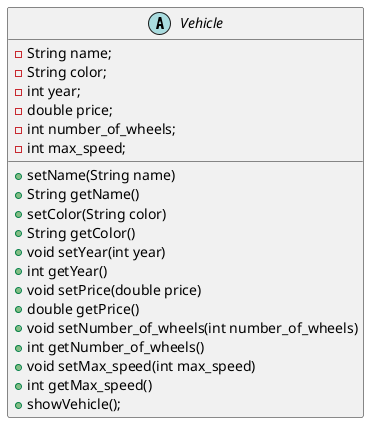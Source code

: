 @startuml

abstract class Vehicle {
    -String name;
    -String color;
    - int year;
    - double price;
    - int number_of_wheels;
    - int max_speed;


    +setName(String name)
    +String getName()
    +setColor(String color)
    + String getColor()
    + void setYear(int year)
    + int getYear()
    + void setPrice(double price)
    + double getPrice()
    + void setNumber_of_wheels(int number_of_wheels)
    + int getNumber_of_wheels()
    + void setMax_speed(int max_speed)
    + int getMax_speed()
    + showVehicle();
}

@enduml
